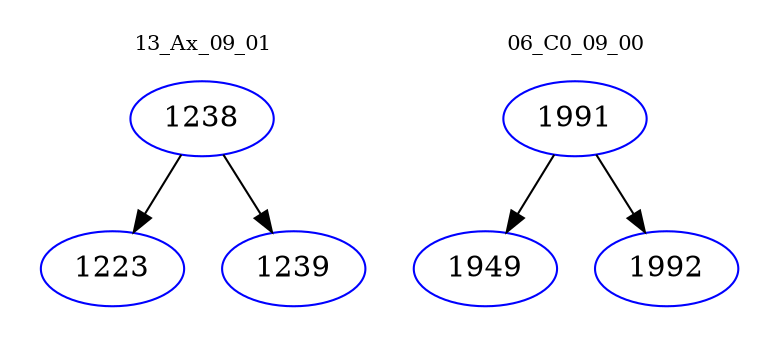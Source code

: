 digraph{
subgraph cluster_0 {
color = white
label = "13_Ax_09_01";
fontsize=10;
T0_1238 [label="1238", color="blue"]
T0_1238 -> T0_1223 [color="black"]
T0_1223 [label="1223", color="blue"]
T0_1238 -> T0_1239 [color="black"]
T0_1239 [label="1239", color="blue"]
}
subgraph cluster_1 {
color = white
label = "06_C0_09_00";
fontsize=10;
T1_1991 [label="1991", color="blue"]
T1_1991 -> T1_1949 [color="black"]
T1_1949 [label="1949", color="blue"]
T1_1991 -> T1_1992 [color="black"]
T1_1992 [label="1992", color="blue"]
}
}
